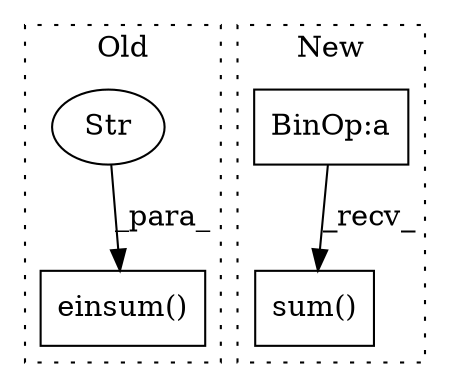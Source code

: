 digraph G {
subgraph cluster0 {
1 [label="einsum()" a="75" s="14051,14103" l="11,1" shape="box"];
3 [label="Str" a="66" s="14062" l="16" shape="ellipse"];
label = "Old";
style="dotted";
}
subgraph cluster1 {
2 [label="sum()" a="75" s="14325" l="17" shape="box"];
4 [label="BinOp:a" a="82" s="14191" l="18" shape="box"];
label = "New";
style="dotted";
}
3 -> 1 [label="_para_"];
4 -> 2 [label="_recv_"];
}